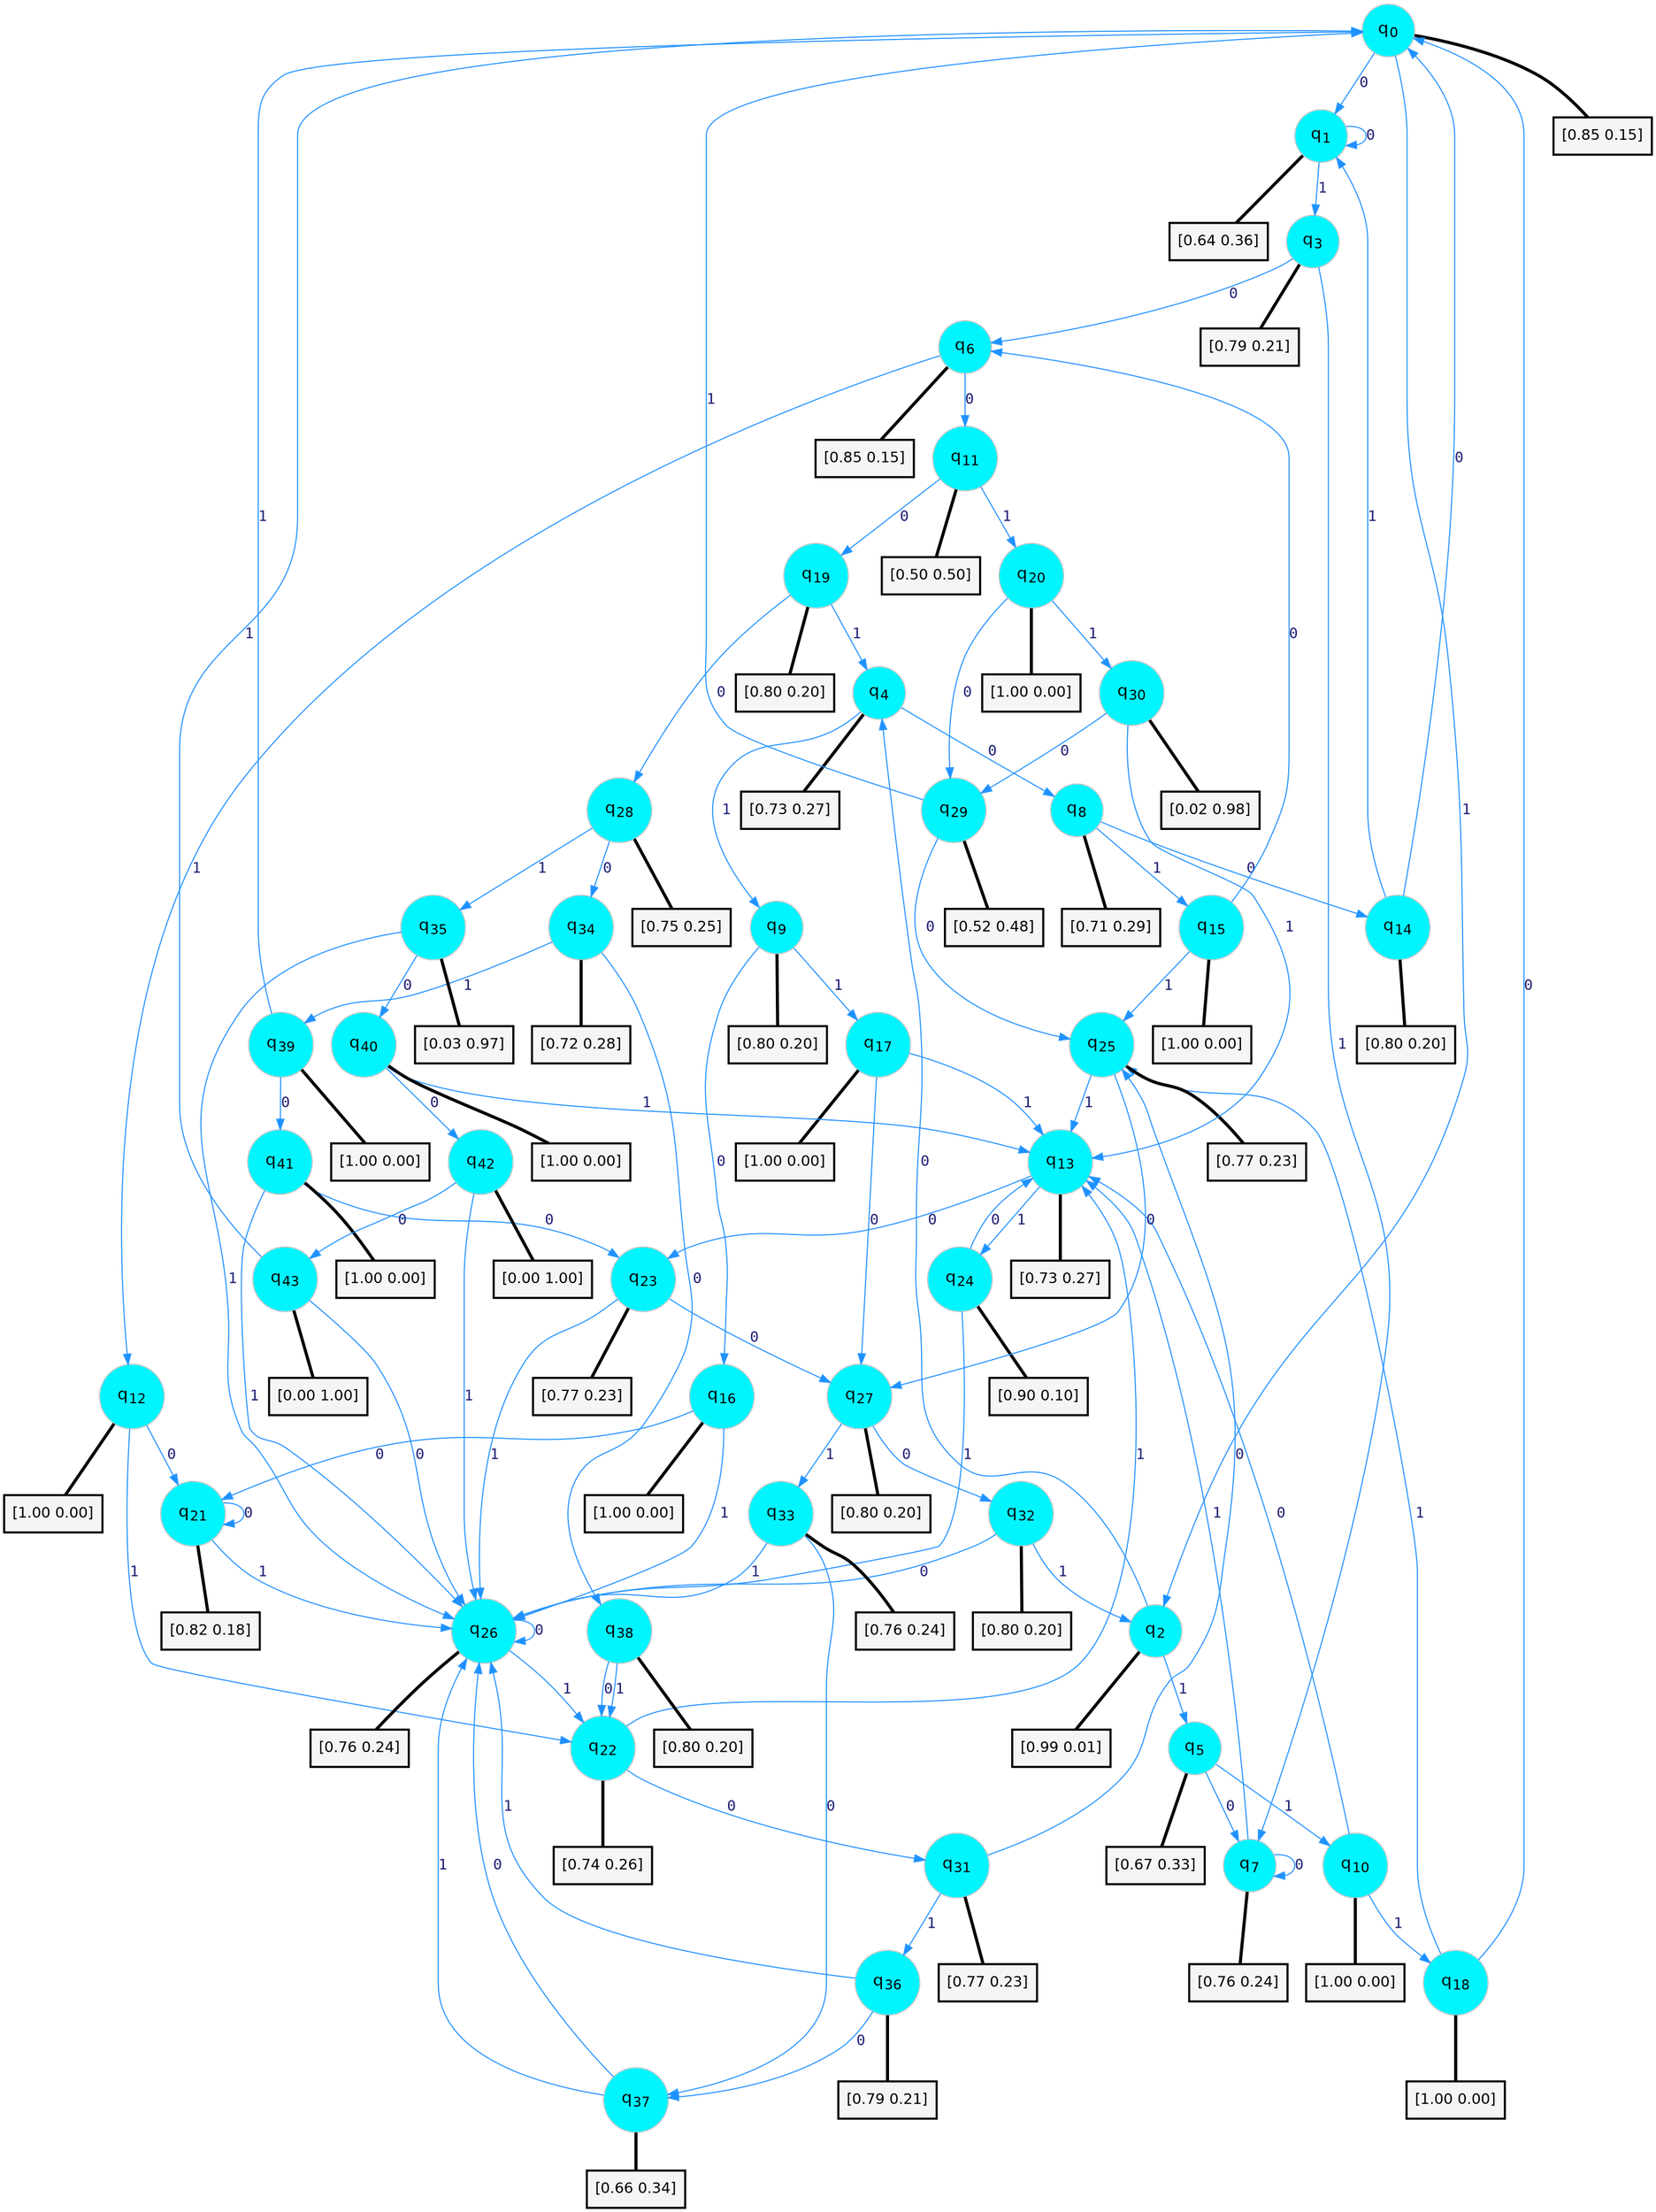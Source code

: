 digraph G {
graph [
bgcolor=transparent, dpi=300, rankdir=TD, size="40,25"];
node [
color=gray, fillcolor=turquoise1, fontcolor=black, fontname=Helvetica, fontsize=16, fontweight=bold, shape=circle, style=filled];
edge [
arrowsize=1, color=dodgerblue1, fontcolor=midnightblue, fontname=courier, fontweight=bold, penwidth=1, style=solid, weight=20];
0[label=<q<SUB>0</SUB>>];
1[label=<q<SUB>1</SUB>>];
2[label=<q<SUB>2</SUB>>];
3[label=<q<SUB>3</SUB>>];
4[label=<q<SUB>4</SUB>>];
5[label=<q<SUB>5</SUB>>];
6[label=<q<SUB>6</SUB>>];
7[label=<q<SUB>7</SUB>>];
8[label=<q<SUB>8</SUB>>];
9[label=<q<SUB>9</SUB>>];
10[label=<q<SUB>10</SUB>>];
11[label=<q<SUB>11</SUB>>];
12[label=<q<SUB>12</SUB>>];
13[label=<q<SUB>13</SUB>>];
14[label=<q<SUB>14</SUB>>];
15[label=<q<SUB>15</SUB>>];
16[label=<q<SUB>16</SUB>>];
17[label=<q<SUB>17</SUB>>];
18[label=<q<SUB>18</SUB>>];
19[label=<q<SUB>19</SUB>>];
20[label=<q<SUB>20</SUB>>];
21[label=<q<SUB>21</SUB>>];
22[label=<q<SUB>22</SUB>>];
23[label=<q<SUB>23</SUB>>];
24[label=<q<SUB>24</SUB>>];
25[label=<q<SUB>25</SUB>>];
26[label=<q<SUB>26</SUB>>];
27[label=<q<SUB>27</SUB>>];
28[label=<q<SUB>28</SUB>>];
29[label=<q<SUB>29</SUB>>];
30[label=<q<SUB>30</SUB>>];
31[label=<q<SUB>31</SUB>>];
32[label=<q<SUB>32</SUB>>];
33[label=<q<SUB>33</SUB>>];
34[label=<q<SUB>34</SUB>>];
35[label=<q<SUB>35</SUB>>];
36[label=<q<SUB>36</SUB>>];
37[label=<q<SUB>37</SUB>>];
38[label=<q<SUB>38</SUB>>];
39[label=<q<SUB>39</SUB>>];
40[label=<q<SUB>40</SUB>>];
41[label=<q<SUB>41</SUB>>];
42[label=<q<SUB>42</SUB>>];
43[label=<q<SUB>43</SUB>>];
44[label="[0.85 0.15]", shape=box,fontcolor=black, fontname=Helvetica, fontsize=14, penwidth=2, fillcolor=whitesmoke,color=black];
45[label="[0.64 0.36]", shape=box,fontcolor=black, fontname=Helvetica, fontsize=14, penwidth=2, fillcolor=whitesmoke,color=black];
46[label="[0.99 0.01]", shape=box,fontcolor=black, fontname=Helvetica, fontsize=14, penwidth=2, fillcolor=whitesmoke,color=black];
47[label="[0.79 0.21]", shape=box,fontcolor=black, fontname=Helvetica, fontsize=14, penwidth=2, fillcolor=whitesmoke,color=black];
48[label="[0.73 0.27]", shape=box,fontcolor=black, fontname=Helvetica, fontsize=14, penwidth=2, fillcolor=whitesmoke,color=black];
49[label="[0.67 0.33]", shape=box,fontcolor=black, fontname=Helvetica, fontsize=14, penwidth=2, fillcolor=whitesmoke,color=black];
50[label="[0.85 0.15]", shape=box,fontcolor=black, fontname=Helvetica, fontsize=14, penwidth=2, fillcolor=whitesmoke,color=black];
51[label="[0.76 0.24]", shape=box,fontcolor=black, fontname=Helvetica, fontsize=14, penwidth=2, fillcolor=whitesmoke,color=black];
52[label="[0.71 0.29]", shape=box,fontcolor=black, fontname=Helvetica, fontsize=14, penwidth=2, fillcolor=whitesmoke,color=black];
53[label="[0.80 0.20]", shape=box,fontcolor=black, fontname=Helvetica, fontsize=14, penwidth=2, fillcolor=whitesmoke,color=black];
54[label="[1.00 0.00]", shape=box,fontcolor=black, fontname=Helvetica, fontsize=14, penwidth=2, fillcolor=whitesmoke,color=black];
55[label="[0.50 0.50]", shape=box,fontcolor=black, fontname=Helvetica, fontsize=14, penwidth=2, fillcolor=whitesmoke,color=black];
56[label="[1.00 0.00]", shape=box,fontcolor=black, fontname=Helvetica, fontsize=14, penwidth=2, fillcolor=whitesmoke,color=black];
57[label="[0.73 0.27]", shape=box,fontcolor=black, fontname=Helvetica, fontsize=14, penwidth=2, fillcolor=whitesmoke,color=black];
58[label="[0.80 0.20]", shape=box,fontcolor=black, fontname=Helvetica, fontsize=14, penwidth=2, fillcolor=whitesmoke,color=black];
59[label="[1.00 0.00]", shape=box,fontcolor=black, fontname=Helvetica, fontsize=14, penwidth=2, fillcolor=whitesmoke,color=black];
60[label="[1.00 0.00]", shape=box,fontcolor=black, fontname=Helvetica, fontsize=14, penwidth=2, fillcolor=whitesmoke,color=black];
61[label="[1.00 0.00]", shape=box,fontcolor=black, fontname=Helvetica, fontsize=14, penwidth=2, fillcolor=whitesmoke,color=black];
62[label="[1.00 0.00]", shape=box,fontcolor=black, fontname=Helvetica, fontsize=14, penwidth=2, fillcolor=whitesmoke,color=black];
63[label="[0.80 0.20]", shape=box,fontcolor=black, fontname=Helvetica, fontsize=14, penwidth=2, fillcolor=whitesmoke,color=black];
64[label="[1.00 0.00]", shape=box,fontcolor=black, fontname=Helvetica, fontsize=14, penwidth=2, fillcolor=whitesmoke,color=black];
65[label="[0.82 0.18]", shape=box,fontcolor=black, fontname=Helvetica, fontsize=14, penwidth=2, fillcolor=whitesmoke,color=black];
66[label="[0.74 0.26]", shape=box,fontcolor=black, fontname=Helvetica, fontsize=14, penwidth=2, fillcolor=whitesmoke,color=black];
67[label="[0.77 0.23]", shape=box,fontcolor=black, fontname=Helvetica, fontsize=14, penwidth=2, fillcolor=whitesmoke,color=black];
68[label="[0.90 0.10]", shape=box,fontcolor=black, fontname=Helvetica, fontsize=14, penwidth=2, fillcolor=whitesmoke,color=black];
69[label="[0.77 0.23]", shape=box,fontcolor=black, fontname=Helvetica, fontsize=14, penwidth=2, fillcolor=whitesmoke,color=black];
70[label="[0.76 0.24]", shape=box,fontcolor=black, fontname=Helvetica, fontsize=14, penwidth=2, fillcolor=whitesmoke,color=black];
71[label="[0.80 0.20]", shape=box,fontcolor=black, fontname=Helvetica, fontsize=14, penwidth=2, fillcolor=whitesmoke,color=black];
72[label="[0.75 0.25]", shape=box,fontcolor=black, fontname=Helvetica, fontsize=14, penwidth=2, fillcolor=whitesmoke,color=black];
73[label="[0.52 0.48]", shape=box,fontcolor=black, fontname=Helvetica, fontsize=14, penwidth=2, fillcolor=whitesmoke,color=black];
74[label="[0.02 0.98]", shape=box,fontcolor=black, fontname=Helvetica, fontsize=14, penwidth=2, fillcolor=whitesmoke,color=black];
75[label="[0.77 0.23]", shape=box,fontcolor=black, fontname=Helvetica, fontsize=14, penwidth=2, fillcolor=whitesmoke,color=black];
76[label="[0.80 0.20]", shape=box,fontcolor=black, fontname=Helvetica, fontsize=14, penwidth=2, fillcolor=whitesmoke,color=black];
77[label="[0.76 0.24]", shape=box,fontcolor=black, fontname=Helvetica, fontsize=14, penwidth=2, fillcolor=whitesmoke,color=black];
78[label="[0.72 0.28]", shape=box,fontcolor=black, fontname=Helvetica, fontsize=14, penwidth=2, fillcolor=whitesmoke,color=black];
79[label="[0.03 0.97]", shape=box,fontcolor=black, fontname=Helvetica, fontsize=14, penwidth=2, fillcolor=whitesmoke,color=black];
80[label="[0.79 0.21]", shape=box,fontcolor=black, fontname=Helvetica, fontsize=14, penwidth=2, fillcolor=whitesmoke,color=black];
81[label="[0.66 0.34]", shape=box,fontcolor=black, fontname=Helvetica, fontsize=14, penwidth=2, fillcolor=whitesmoke,color=black];
82[label="[0.80 0.20]", shape=box,fontcolor=black, fontname=Helvetica, fontsize=14, penwidth=2, fillcolor=whitesmoke,color=black];
83[label="[1.00 0.00]", shape=box,fontcolor=black, fontname=Helvetica, fontsize=14, penwidth=2, fillcolor=whitesmoke,color=black];
84[label="[1.00 0.00]", shape=box,fontcolor=black, fontname=Helvetica, fontsize=14, penwidth=2, fillcolor=whitesmoke,color=black];
85[label="[1.00 0.00]", shape=box,fontcolor=black, fontname=Helvetica, fontsize=14, penwidth=2, fillcolor=whitesmoke,color=black];
86[label="[0.00 1.00]", shape=box,fontcolor=black, fontname=Helvetica, fontsize=14, penwidth=2, fillcolor=whitesmoke,color=black];
87[label="[0.00 1.00]", shape=box,fontcolor=black, fontname=Helvetica, fontsize=14, penwidth=2, fillcolor=whitesmoke,color=black];
0->1 [label=0];
0->2 [label=1];
0->44 [arrowhead=none, penwidth=3,color=black];
1->1 [label=0];
1->3 [label=1];
1->45 [arrowhead=none, penwidth=3,color=black];
2->4 [label=0];
2->5 [label=1];
2->46 [arrowhead=none, penwidth=3,color=black];
3->6 [label=0];
3->7 [label=1];
3->47 [arrowhead=none, penwidth=3,color=black];
4->8 [label=0];
4->9 [label=1];
4->48 [arrowhead=none, penwidth=3,color=black];
5->7 [label=0];
5->10 [label=1];
5->49 [arrowhead=none, penwidth=3,color=black];
6->11 [label=0];
6->12 [label=1];
6->50 [arrowhead=none, penwidth=3,color=black];
7->7 [label=0];
7->13 [label=1];
7->51 [arrowhead=none, penwidth=3,color=black];
8->14 [label=0];
8->15 [label=1];
8->52 [arrowhead=none, penwidth=3,color=black];
9->16 [label=0];
9->17 [label=1];
9->53 [arrowhead=none, penwidth=3,color=black];
10->13 [label=0];
10->18 [label=1];
10->54 [arrowhead=none, penwidth=3,color=black];
11->19 [label=0];
11->20 [label=1];
11->55 [arrowhead=none, penwidth=3,color=black];
12->21 [label=0];
12->22 [label=1];
12->56 [arrowhead=none, penwidth=3,color=black];
13->23 [label=0];
13->24 [label=1];
13->57 [arrowhead=none, penwidth=3,color=black];
14->0 [label=0];
14->1 [label=1];
14->58 [arrowhead=none, penwidth=3,color=black];
15->6 [label=0];
15->25 [label=1];
15->59 [arrowhead=none, penwidth=3,color=black];
16->21 [label=0];
16->26 [label=1];
16->60 [arrowhead=none, penwidth=3,color=black];
17->27 [label=0];
17->13 [label=1];
17->61 [arrowhead=none, penwidth=3,color=black];
18->0 [label=0];
18->25 [label=1];
18->62 [arrowhead=none, penwidth=3,color=black];
19->28 [label=0];
19->4 [label=1];
19->63 [arrowhead=none, penwidth=3,color=black];
20->29 [label=0];
20->30 [label=1];
20->64 [arrowhead=none, penwidth=3,color=black];
21->21 [label=0];
21->26 [label=1];
21->65 [arrowhead=none, penwidth=3,color=black];
22->31 [label=0];
22->13 [label=1];
22->66 [arrowhead=none, penwidth=3,color=black];
23->27 [label=0];
23->26 [label=1];
23->67 [arrowhead=none, penwidth=3,color=black];
24->13 [label=0];
24->26 [label=1];
24->68 [arrowhead=none, penwidth=3,color=black];
25->27 [label=0];
25->13 [label=1];
25->69 [arrowhead=none, penwidth=3,color=black];
26->26 [label=0];
26->22 [label=1];
26->70 [arrowhead=none, penwidth=3,color=black];
27->32 [label=0];
27->33 [label=1];
27->71 [arrowhead=none, penwidth=3,color=black];
28->34 [label=0];
28->35 [label=1];
28->72 [arrowhead=none, penwidth=3,color=black];
29->25 [label=0];
29->0 [label=1];
29->73 [arrowhead=none, penwidth=3,color=black];
30->29 [label=0];
30->13 [label=1];
30->74 [arrowhead=none, penwidth=3,color=black];
31->25 [label=0];
31->36 [label=1];
31->75 [arrowhead=none, penwidth=3,color=black];
32->26 [label=0];
32->2 [label=1];
32->76 [arrowhead=none, penwidth=3,color=black];
33->37 [label=0];
33->26 [label=1];
33->77 [arrowhead=none, penwidth=3,color=black];
34->38 [label=0];
34->39 [label=1];
34->78 [arrowhead=none, penwidth=3,color=black];
35->40 [label=0];
35->26 [label=1];
35->79 [arrowhead=none, penwidth=3,color=black];
36->37 [label=0];
36->26 [label=1];
36->80 [arrowhead=none, penwidth=3,color=black];
37->26 [label=0];
37->26 [label=1];
37->81 [arrowhead=none, penwidth=3,color=black];
38->22 [label=0];
38->22 [label=1];
38->82 [arrowhead=none, penwidth=3,color=black];
39->41 [label=0];
39->0 [label=1];
39->83 [arrowhead=none, penwidth=3,color=black];
40->42 [label=0];
40->13 [label=1];
40->84 [arrowhead=none, penwidth=3,color=black];
41->23 [label=0];
41->26 [label=1];
41->85 [arrowhead=none, penwidth=3,color=black];
42->43 [label=0];
42->26 [label=1];
42->86 [arrowhead=none, penwidth=3,color=black];
43->26 [label=0];
43->0 [label=1];
43->87 [arrowhead=none, penwidth=3,color=black];
}
